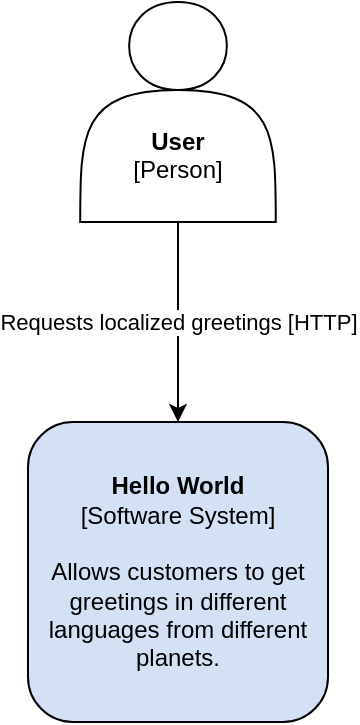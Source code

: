 <mxfile version="25.0.3">
  <diagram name="Page-1" id="B48VcXhbo7qPQQUnQON5">
    <mxGraphModel dx="602" dy="701" grid="1" gridSize="10" guides="1" tooltips="1" connect="1" arrows="1" fold="1" page="1" pageScale="1" pageWidth="827" pageHeight="1169" math="0" shadow="0">
      <root>
        <mxCell id="0" />
        <mxCell id="1" parent="0" />
        <mxCell id="D_0i9wkY8XV3pc_3-fOI-1" value="&lt;b&gt;Hello World&lt;/b&gt;&lt;div&gt;[Software System]&lt;/div&gt;&lt;div&gt;&lt;br&gt;&lt;/div&gt;&lt;div&gt;Allows customers to get greetings in different languages from different planets.&lt;/div&gt;" style="rounded=1;whiteSpace=wrap;html=1;fillColor=#D4E1F5;" vertex="1" parent="1">
          <mxGeometry x="360" y="430" width="150" height="150" as="geometry" />
        </mxCell>
        <mxCell id="D_0i9wkY8XV3pc_3-fOI-2" value="&lt;div&gt;&lt;b&gt;&lt;br&gt;&lt;/b&gt;&lt;/div&gt;&lt;b&gt;&lt;div&gt;&lt;b&gt;&lt;br&gt;&lt;/b&gt;&lt;/div&gt;&lt;div&gt;&lt;b&gt;&lt;br&gt;&lt;/b&gt;&lt;/div&gt;User&lt;/b&gt;&lt;div&gt;[Person]&lt;/div&gt;" style="shape=actor;whiteSpace=wrap;html=1;" vertex="1" parent="1">
          <mxGeometry x="386.11" y="220" width="97.78" height="110" as="geometry" />
        </mxCell>
        <mxCell id="D_0i9wkY8XV3pc_3-fOI-5" value="" style="endArrow=classic;html=1;rounded=0;entryX=0.5;entryY=0;entryDx=0;entryDy=0;exitX=0.5;exitY=1;exitDx=0;exitDy=0;" edge="1" parent="1" source="D_0i9wkY8XV3pc_3-fOI-2" target="D_0i9wkY8XV3pc_3-fOI-1">
          <mxGeometry relative="1" as="geometry">
            <mxPoint x="420" y="520" as="sourcePoint" />
            <mxPoint x="520" y="520" as="targetPoint" />
          </mxGeometry>
        </mxCell>
        <mxCell id="D_0i9wkY8XV3pc_3-fOI-6" value="Requests localized greetings [HTTP]" style="edgeLabel;resizable=0;html=1;;align=center;verticalAlign=middle;" connectable="0" vertex="1" parent="D_0i9wkY8XV3pc_3-fOI-5">
          <mxGeometry relative="1" as="geometry" />
        </mxCell>
      </root>
    </mxGraphModel>
  </diagram>
</mxfile>
